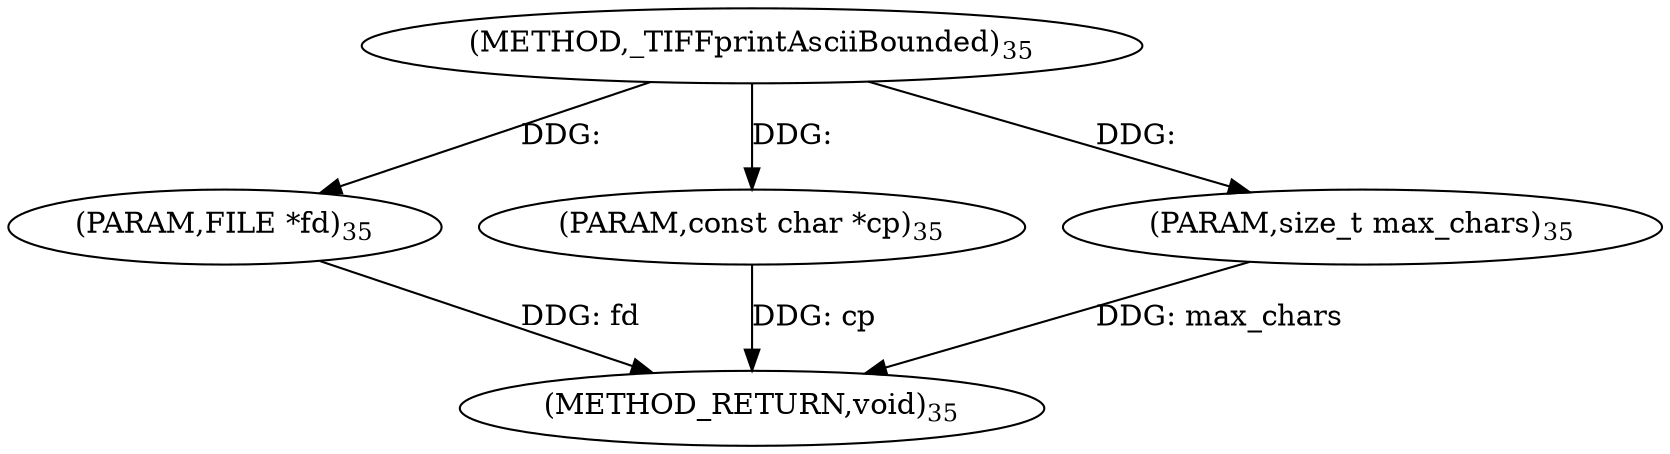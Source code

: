 digraph "_TIFFprintAsciiBounded" {  
"3086" [label = <(METHOD,_TIFFprintAsciiBounded)<SUB>35</SUB>> ]
"3090" [label = <(METHOD_RETURN,void)<SUB>35</SUB>> ]
"3087" [label = <(PARAM,FILE *fd)<SUB>35</SUB>> ]
"3088" [label = <(PARAM,const char *cp)<SUB>35</SUB>> ]
"3089" [label = <(PARAM,size_t max_chars)<SUB>35</SUB>> ]
  "3087" -> "3090"  [ label = "DDG: fd"] 
  "3088" -> "3090"  [ label = "DDG: cp"] 
  "3089" -> "3090"  [ label = "DDG: max_chars"] 
  "3086" -> "3087"  [ label = "DDG: "] 
  "3086" -> "3088"  [ label = "DDG: "] 
  "3086" -> "3089"  [ label = "DDG: "] 
}
